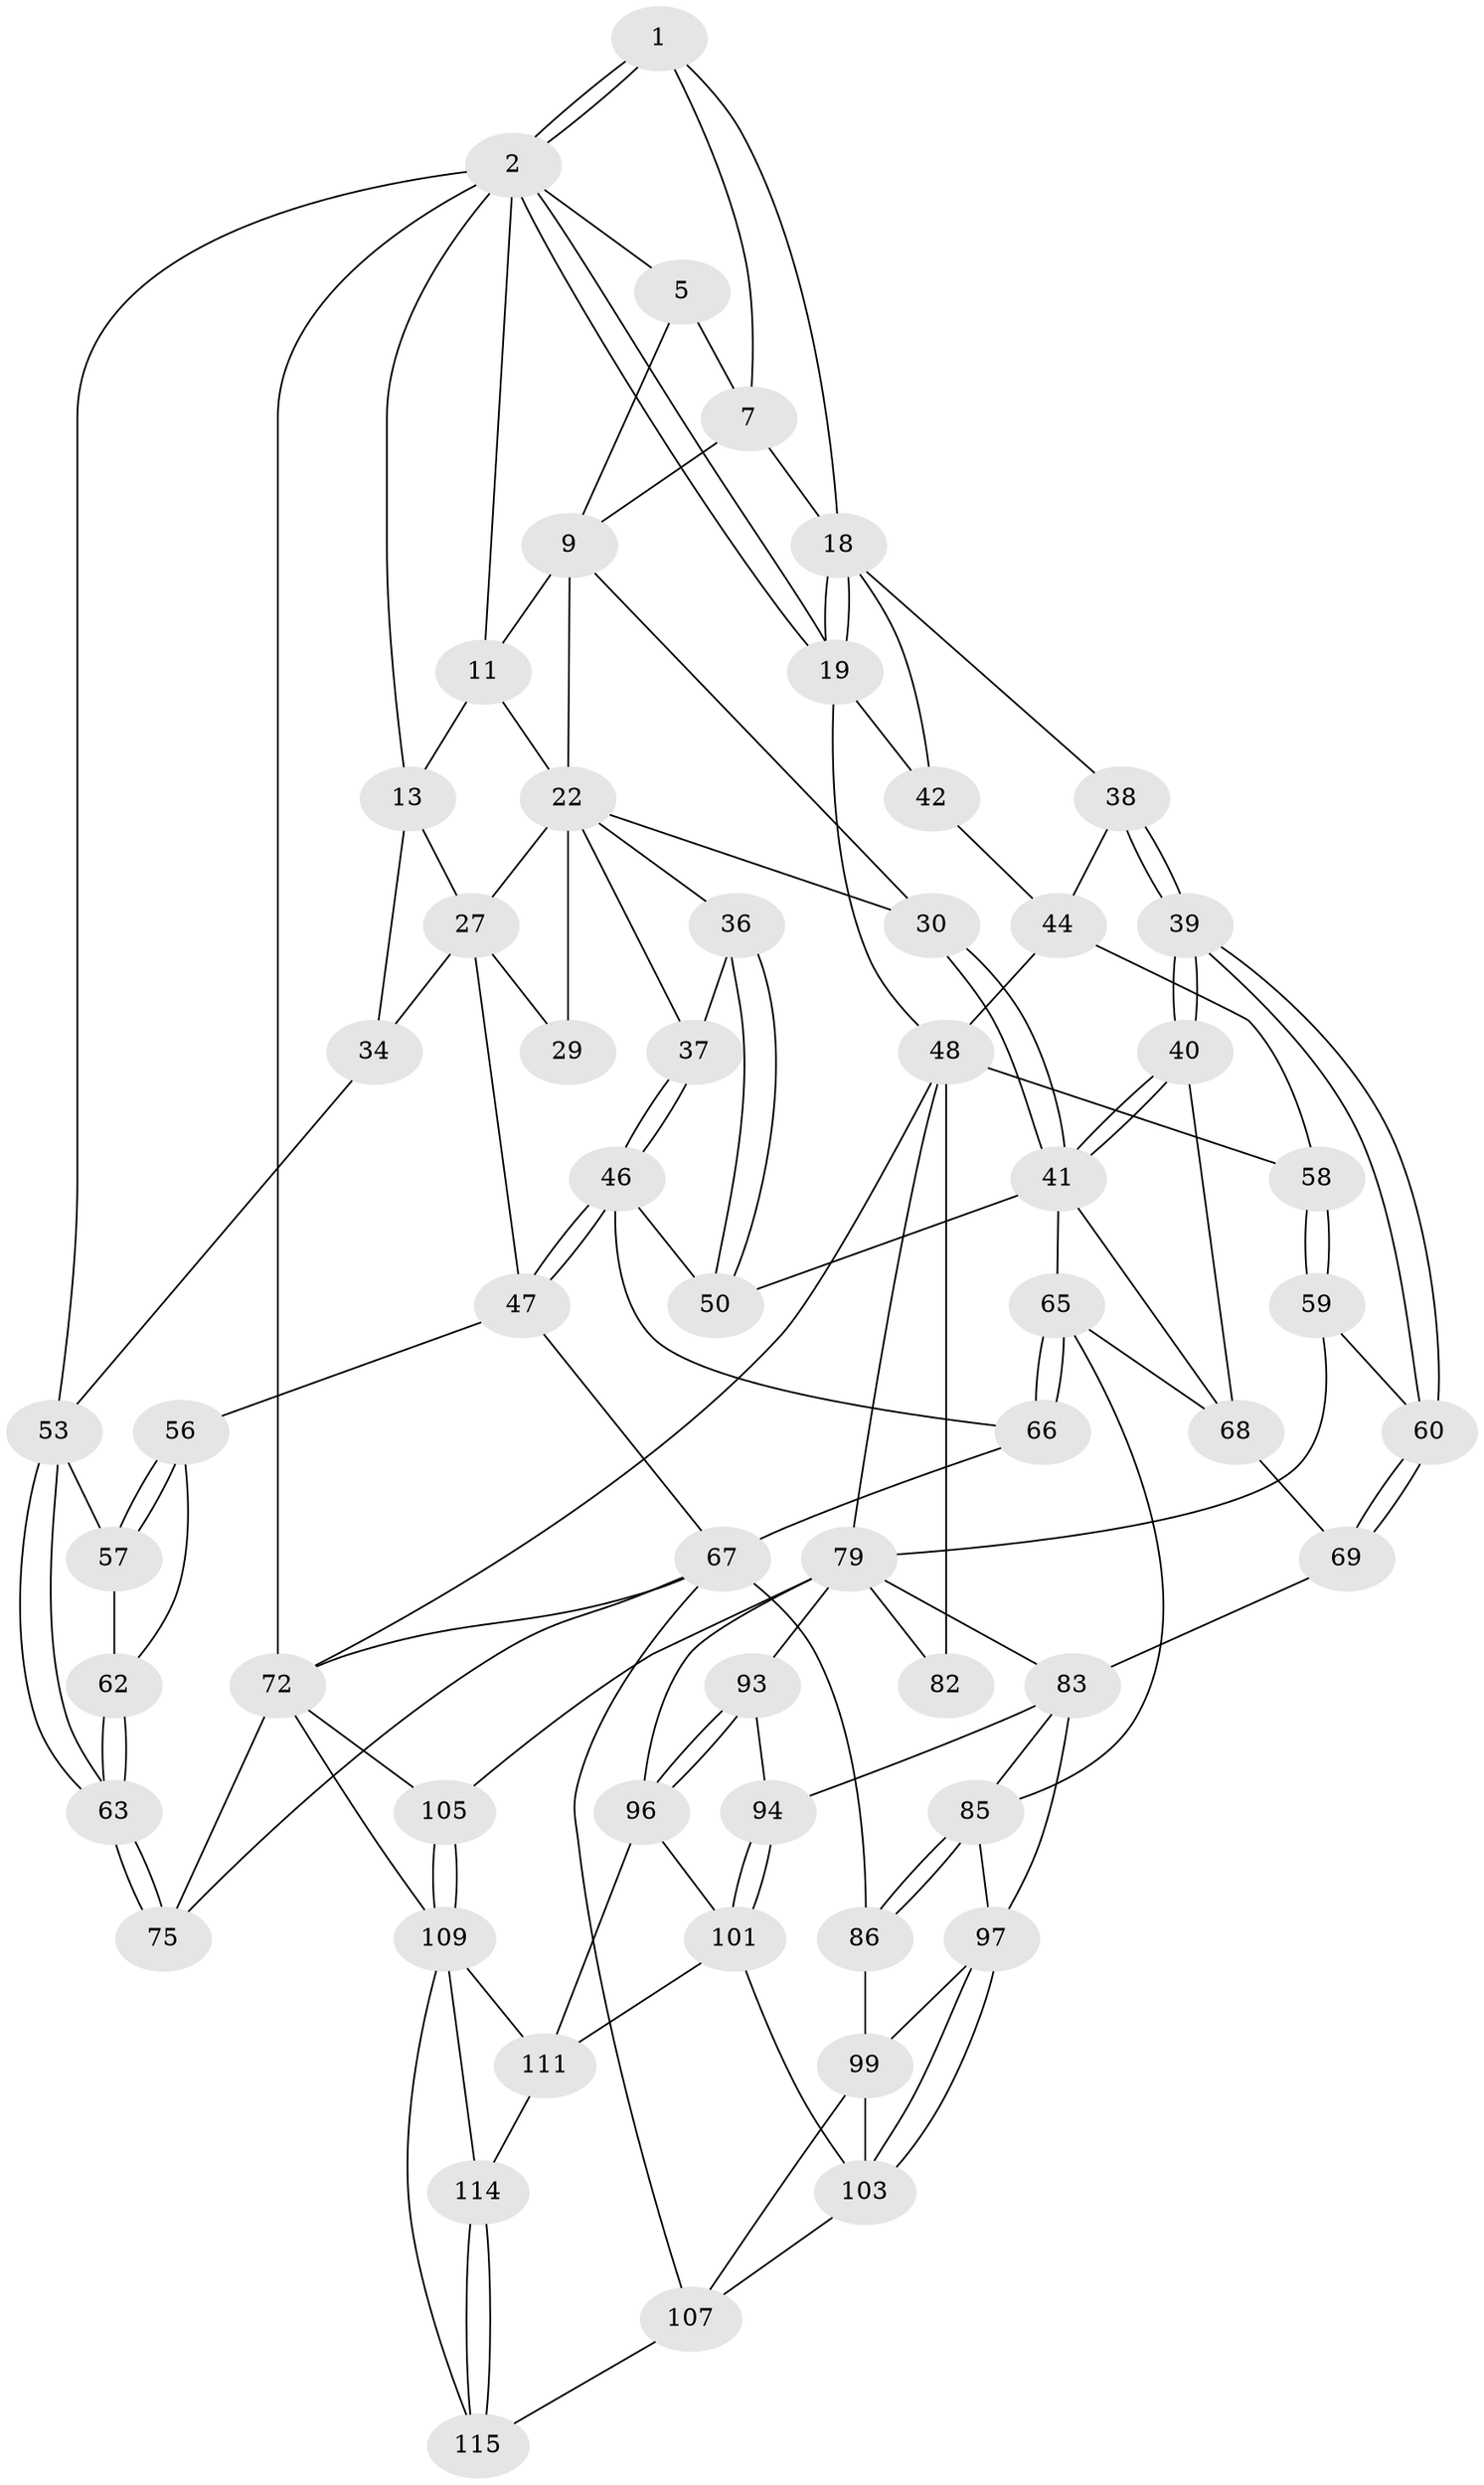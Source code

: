 // original degree distribution, {3: 0.01694915254237288, 6: 0.2288135593220339, 5: 0.5084745762711864, 4: 0.2457627118644068}
// Generated by graph-tools (version 1.1) at 2025/16/03/09/25 04:16:52]
// undirected, 59 vertices, 137 edges
graph export_dot {
graph [start="1"]
  node [color=gray90,style=filled];
  1 [pos="+0.7331917557988333+0",super="+6"];
  2 [pos="+1+0",super="+3"];
  5 [pos="+0.5233471210367693+0",super="+8"];
  7 [pos="+0.6673336369504845+0.11597008532123641",super="+16"];
  9 [pos="+0.5164489683304266+0.08191965106826547",super="+10+17"];
  11 [pos="+0.2953899407003346+0",super="+12"];
  13 [pos="+0.18065583615167496+0.11577517484162358",super="+14"];
  18 [pos="+0.7651965444784934+0.040610110408300724",super="+20"];
  19 [pos="+1+0",super="+43"];
  22 [pos="+0.3964897908289379+0.1278217131376966",super="+31+23"];
  27 [pos="+0.23062397879730137+0.1719347754763798",super="+32"];
  29 [pos="+0.2929400771979942+0.23689663077868978",super="+35"];
  30 [pos="+0.5024453520013996+0.25837196901273923"];
  34 [pos="+0.12895324672302375+0.2369183094141136"];
  36 [pos="+0.33080580205864146+0.26614780378759834"];
  37 [pos="+0.30118417375742473+0.2479938842527614"];
  38 [pos="+0.7051904407727394+0.23464392193417963"];
  39 [pos="+0.6044094373272814+0.34310637856564863"];
  40 [pos="+0.523982705158482+0.2914644196527889"];
  41 [pos="+0.5032028898678417+0.2669342025361135",super="+52"];
  42 [pos="+0.9000304588614152+0.1536412455445332"];
  44 [pos="+0.8396933721276937+0.23709441291596306",super="+45"];
  46 [pos="+0.23521847226761924+0.31907198092822686",super="+51"];
  47 [pos="+0.20763770956642477+0.3246535494119112",super="+55"];
  48 [pos="+1+0.23534965422605386",super="+74+49"];
  50 [pos="+0.3565580347043727+0.30451638879809"];
  53 [pos="+0+0.23816177695000726",super="+54"];
  56 [pos="+0.16851773783707727+0.4313074366232112"];
  57 [pos="+0.07944072034961427+0.30228692616154673"];
  58 [pos="+0.8082651552068747+0.39643812077662227"];
  59 [pos="+0.6937655231265364+0.43339755619753734"];
  60 [pos="+0.6326268924949175+0.4100499893226859"];
  62 [pos="+0.051171514467491276+0.3675475792800112"];
  63 [pos="+0+0.4426496650799567"];
  65 [pos="+0.3624875998371195+0.493321729607193",super="+71"];
  66 [pos="+0.3091059683101618+0.4628851737015004"];
  67 [pos="+0.1721597971740907+0.4472788076352214",super="+77"];
  68 [pos="+0.4729936928245651+0.3888443072438179",super="+70"];
  69 [pos="+0.5579316207142169+0.48783767968342684"];
  72 [pos="+1+1",super="+76+73"];
  75 [pos="+0+0.5625039909004113"];
  79 [pos="+0.8071328288283028+0.5757530358360495",super="+80+92"];
  82 [pos="+0.9828234654168236+0.5923248551399981"];
  83 [pos="+0.6849587824041723+0.5882436254095176",super="+84+90"];
  85 [pos="+0.36729278855253455+0.579640355261084",super="+89"];
  86 [pos="+0.3210734559869442+0.6404069185362439"];
  93 [pos="+0.7475456183160237+0.6813986492830588"];
  94 [pos="+0.6668895382869652+0.673543848090671"];
  96 [pos="+0.7836074074201037+0.7440276011488256",super="+104"];
  97 [pos="+0.5397959078704497+0.7316062078865321",super="+98"];
  99 [pos="+0.44998995125634406+0.768633990457166",super="+100"];
  101 [pos="+0.6585640104282009+0.7839266123759626",super="+102"];
  103 [pos="+0.5857268315175964+0.7747840514405505",super="+108"];
  105 [pos="+1+0.9832050447111462"];
  107 [pos="+0.06857246377282096+1",super="+112"];
  109 [pos="+0.8177359117015077+0.9051441669620107",super="+110+117"];
  111 [pos="+0.7364103248250223+0.828217221538038",super="+113"];
  114 [pos="+0.5598496873921956+1",super="+116"];
  115 [pos="+0.5162938269786088+1"];
  1 -- 2;
  1 -- 2;
  1 -- 18;
  1 -- 7;
  2 -- 19;
  2 -- 19;
  2 -- 72 [weight=2];
  2 -- 5;
  2 -- 53;
  2 -- 11;
  2 -- 13;
  5 -- 9;
  5 -- 7;
  7 -- 9;
  7 -- 18;
  9 -- 11;
  9 -- 22;
  9 -- 30;
  11 -- 13;
  11 -- 22;
  13 -- 27;
  13 -- 34;
  18 -- 19;
  18 -- 19;
  18 -- 42;
  18 -- 38;
  19 -- 48;
  19 -- 42;
  22 -- 36;
  22 -- 30;
  22 -- 37;
  22 -- 27;
  22 -- 29 [weight=3];
  27 -- 34;
  27 -- 47;
  27 -- 29;
  30 -- 41;
  30 -- 41;
  34 -- 53;
  36 -- 37;
  36 -- 50;
  36 -- 50;
  37 -- 46;
  37 -- 46;
  38 -- 39;
  38 -- 39;
  38 -- 44;
  39 -- 40;
  39 -- 40;
  39 -- 60;
  39 -- 60;
  40 -- 41;
  40 -- 41;
  40 -- 68;
  41 -- 65;
  41 -- 50;
  41 -- 68;
  42 -- 44;
  44 -- 48;
  44 -- 58;
  46 -- 47;
  46 -- 47;
  46 -- 50;
  46 -- 66;
  47 -- 56;
  47 -- 67;
  48 -- 82 [weight=2];
  48 -- 58;
  48 -- 79;
  48 -- 72;
  53 -- 63;
  53 -- 63;
  53 -- 57;
  56 -- 57;
  56 -- 57;
  56 -- 62;
  57 -- 62;
  58 -- 59;
  58 -- 59;
  59 -- 60;
  59 -- 79;
  60 -- 69;
  60 -- 69;
  62 -- 63;
  62 -- 63;
  63 -- 75;
  63 -- 75;
  65 -- 66;
  65 -- 66;
  65 -- 68;
  65 -- 85;
  66 -- 67;
  67 -- 86;
  67 -- 72;
  67 -- 107;
  67 -- 75;
  68 -- 69;
  69 -- 83;
  72 -- 109;
  72 -- 75;
  72 -- 105;
  79 -- 83;
  79 -- 93;
  79 -- 96;
  79 -- 105;
  79 -- 82;
  83 -- 97;
  83 -- 85;
  83 -- 94;
  85 -- 86;
  85 -- 86;
  85 -- 97;
  86 -- 99;
  93 -- 94;
  93 -- 96;
  93 -- 96;
  94 -- 101;
  94 -- 101;
  96 -- 101;
  96 -- 111;
  97 -- 103;
  97 -- 103;
  97 -- 99;
  99 -- 107;
  99 -- 103;
  101 -- 103;
  101 -- 111;
  103 -- 107;
  105 -- 109;
  105 -- 109;
  107 -- 115;
  109 -- 111;
  109 -- 115;
  109 -- 114 [weight=2];
  111 -- 114;
  114 -- 115;
  114 -- 115;
}
